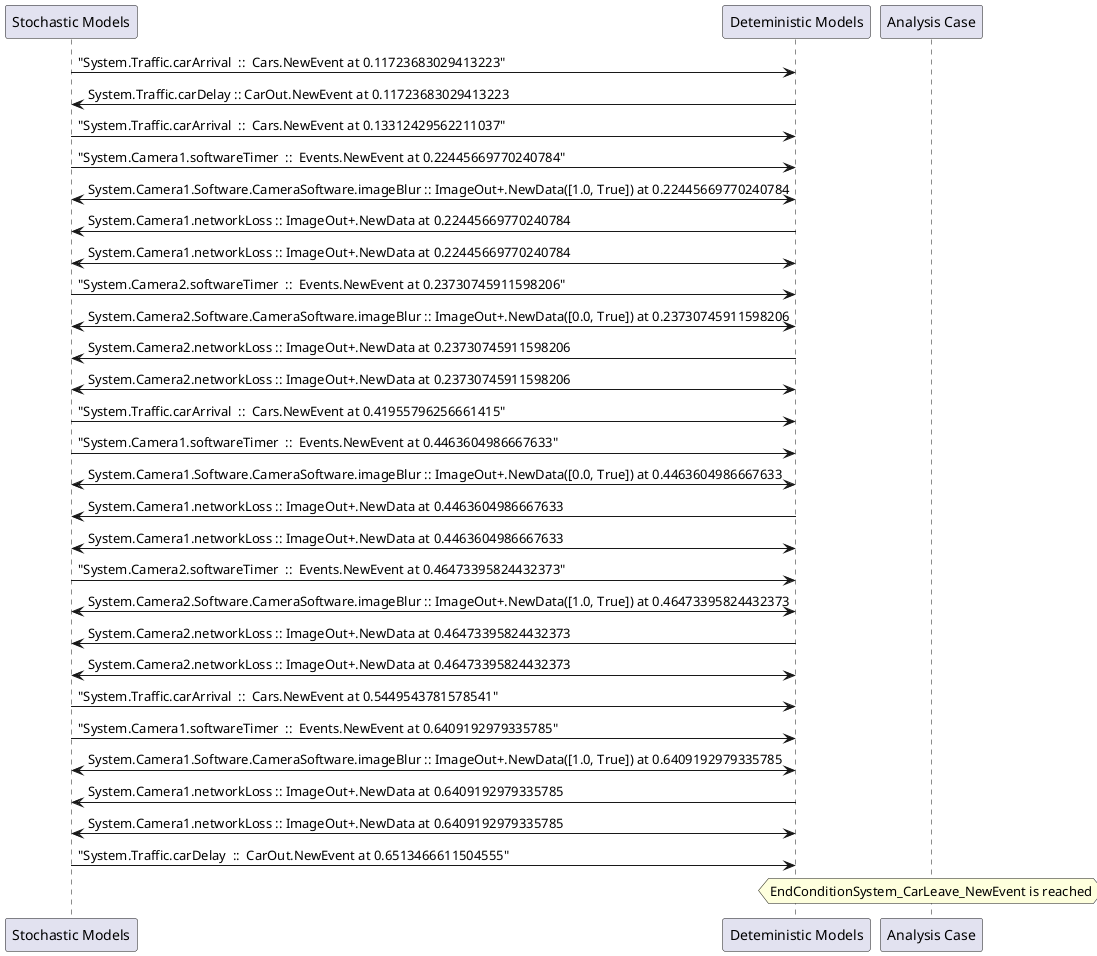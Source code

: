
	@startuml
	participant "Stochastic Models" as stochmodel
	participant "Deteministic Models" as detmodel
	participant "Analysis Case" as analysis
	{16163_stop} stochmodel -> detmodel : "System.Traffic.carArrival  ::  Cars.NewEvent at 0.11723683029413223"
{16171_start} detmodel -> stochmodel : System.Traffic.carDelay :: CarOut.NewEvent at 0.11723683029413223
{16164_stop} stochmodel -> detmodel : "System.Traffic.carArrival  ::  Cars.NewEvent at 0.13312429562211037"
{16132_stop} stochmodel -> detmodel : "System.Camera1.softwareTimer  ::  Events.NewEvent at 0.22445669770240784"
detmodel <-> stochmodel : System.Camera1.Software.CameraSoftware.imageBlur :: ImageOut+.NewData([1.0, True]) at 0.22445669770240784
detmodel -> stochmodel : System.Camera1.networkLoss :: ImageOut+.NewData at 0.22445669770240784
detmodel <-> stochmodel : System.Camera1.networkLoss :: ImageOut+.NewData at 0.22445669770240784
{16148_stop} stochmodel -> detmodel : "System.Camera2.softwareTimer  ::  Events.NewEvent at 0.23730745911598206"
detmodel <-> stochmodel : System.Camera2.Software.CameraSoftware.imageBlur :: ImageOut+.NewData([0.0, True]) at 0.23730745911598206
detmodel -> stochmodel : System.Camera2.networkLoss :: ImageOut+.NewData at 0.23730745911598206
detmodel <-> stochmodel : System.Camera2.networkLoss :: ImageOut+.NewData at 0.23730745911598206
{16165_stop} stochmodel -> detmodel : "System.Traffic.carArrival  ::  Cars.NewEvent at 0.41955796256661415"
{16133_stop} stochmodel -> detmodel : "System.Camera1.softwareTimer  ::  Events.NewEvent at 0.4463604986667633"
detmodel <-> stochmodel : System.Camera1.Software.CameraSoftware.imageBlur :: ImageOut+.NewData([0.0, True]) at 0.4463604986667633
detmodel -> stochmodel : System.Camera1.networkLoss :: ImageOut+.NewData at 0.4463604986667633
detmodel <-> stochmodel : System.Camera1.networkLoss :: ImageOut+.NewData at 0.4463604986667633
{16149_stop} stochmodel -> detmodel : "System.Camera2.softwareTimer  ::  Events.NewEvent at 0.46473395824432373"
detmodel <-> stochmodel : System.Camera2.Software.CameraSoftware.imageBlur :: ImageOut+.NewData([1.0, True]) at 0.46473395824432373
detmodel -> stochmodel : System.Camera2.networkLoss :: ImageOut+.NewData at 0.46473395824432373
detmodel <-> stochmodel : System.Camera2.networkLoss :: ImageOut+.NewData at 0.46473395824432373
{16166_stop} stochmodel -> detmodel : "System.Traffic.carArrival  ::  Cars.NewEvent at 0.5449543781578541"
{16134_stop} stochmodel -> detmodel : "System.Camera1.softwareTimer  ::  Events.NewEvent at 0.6409192979335785"
detmodel <-> stochmodel : System.Camera1.Software.CameraSoftware.imageBlur :: ImageOut+.NewData([1.0, True]) at 0.6409192979335785
detmodel -> stochmodel : System.Camera1.networkLoss :: ImageOut+.NewData at 0.6409192979335785
detmodel <-> stochmodel : System.Camera1.networkLoss :: ImageOut+.NewData at 0.6409192979335785
{16171_stop} stochmodel -> detmodel : "System.Traffic.carDelay  ::  CarOut.NewEvent at 0.6513466611504555"
{16171_start} <-> {16171_stop} : delay
hnote over analysis 
EndConditionSystem_CarLeave_NewEvent is reached
endnote
@enduml